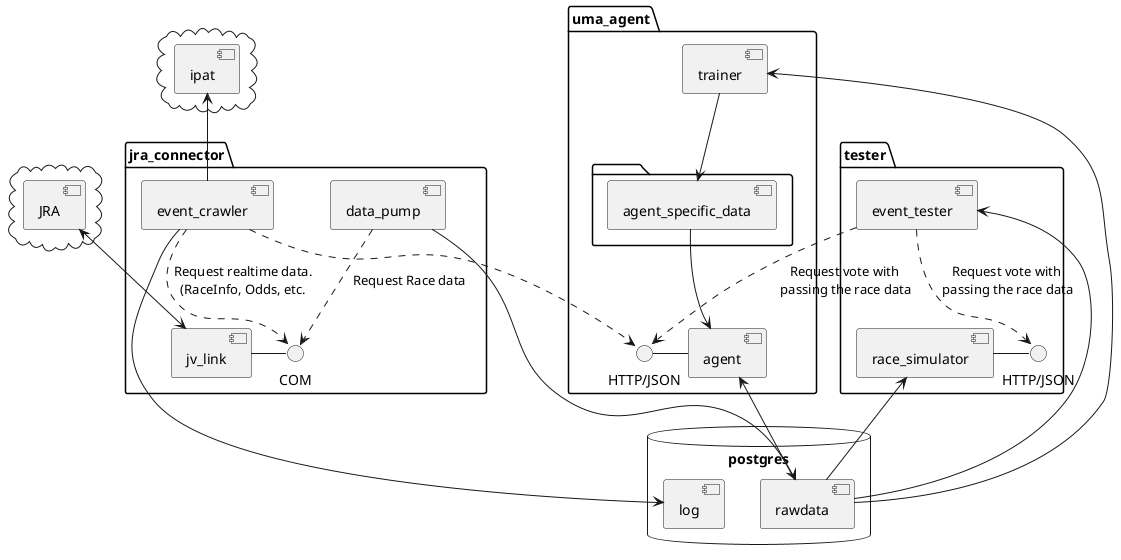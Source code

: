 @startuml

database "postgres" {
    [rawdata]
    [log]
}

package "jra_connector" {
    interface "COM" as jv_link_if
    [jv_link] - jv_link_if 
    [event_crawler] ..> jv_link_if : "Request realtime data.\n(RaceInfo, Odds, etc."
    [data_pump] ..> jv_link_if : "Request Race data"
}

[data_pump] --> [rawdata]

package "uma_agent" {
    interface "HTTP/JSON" as agent_if
    [agent] - agent_if 
    folder {
        [agent_specific_data]
    }
    [trainer]
    [trainer] --> [agent_specific_data]
    [agent_specific_data] --> [agent]
}

package "tester" { 
    interface "HTTP/JSON" as simulator_if
    [race_simulator] - simulator_if
    [event_tester]
    [event_tester] ..> simulator_if : "Request vote with\n passing the race data" 
    [race_simulator] <- [rawdata]
}

cloud {
    [ipat]
}

cloud {
    [JRA]
}

[jv_link] <-up-> [JRA]
[event_crawler] ..> agent_if 
[event_crawler] -up-> [ipat]
[event_crawler] -> [log]

[event_tester] <- [rawdata]
[event_tester] ..> [agent_if] : "Request vote with\n passing the race data"

[trainer] <-- [rawdata]
[agent] <-- [rawdata]

@enduml